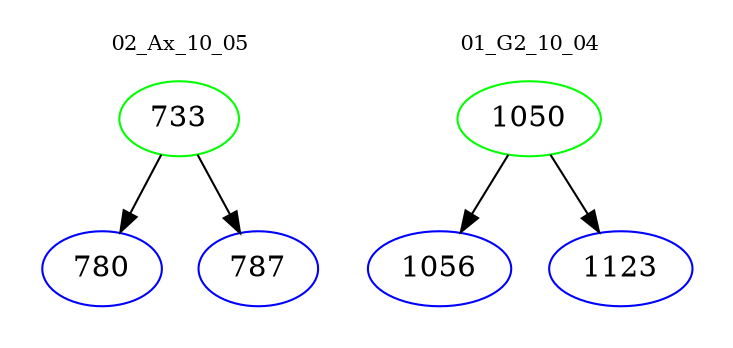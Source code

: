 digraph{
subgraph cluster_0 {
color = white
label = "02_Ax_10_05";
fontsize=10;
T0_733 [label="733", color="green"]
T0_733 -> T0_780 [color="black"]
T0_780 [label="780", color="blue"]
T0_733 -> T0_787 [color="black"]
T0_787 [label="787", color="blue"]
}
subgraph cluster_1 {
color = white
label = "01_G2_10_04";
fontsize=10;
T1_1050 [label="1050", color="green"]
T1_1050 -> T1_1056 [color="black"]
T1_1056 [label="1056", color="blue"]
T1_1050 -> T1_1123 [color="black"]
T1_1123 [label="1123", color="blue"]
}
}
